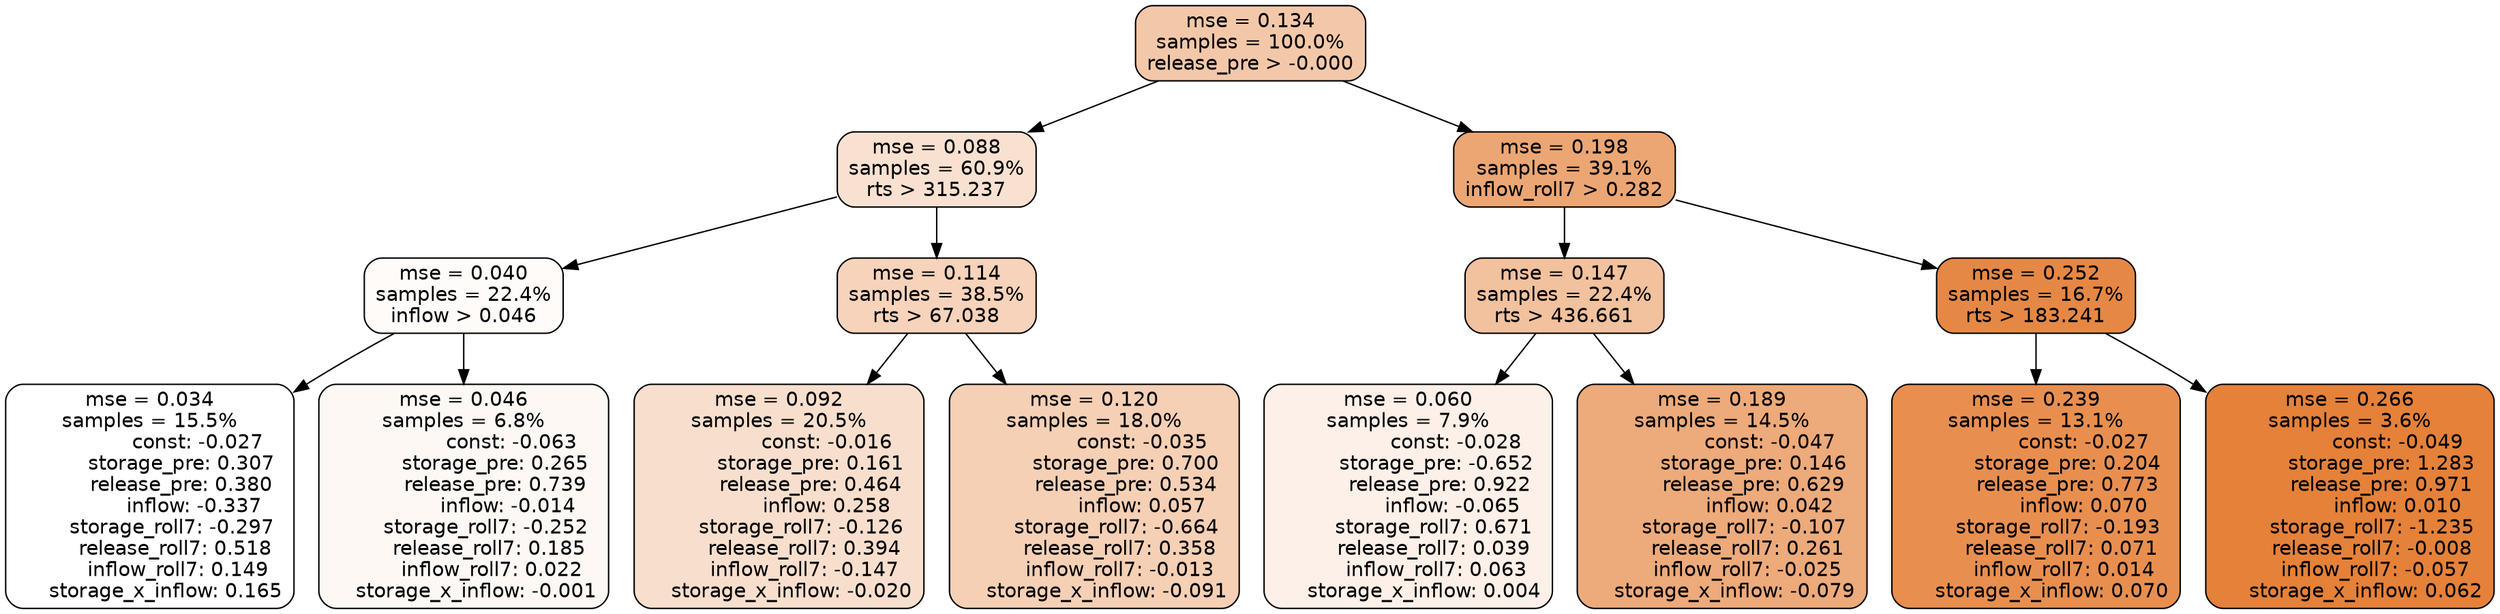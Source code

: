 digraph tree {
node [shape=rectangle, style="filled, rounded", color="black", fontname=helvetica] ;
edge [fontname=helvetica] ;
	"0" [label="mse = 0.134
samples = 100.0%
release_pre > -0.000", fillcolor="#f3c8a9"]
	"1" [label="mse = 0.088
samples = 60.9%
rts > 315.237", fillcolor="#f8e1d0"]
	"8" [label="mse = 0.198
samples = 39.1%
inflow_roll7 > 0.282", fillcolor="#eca673"]
	"5" [label="mse = 0.040
samples = 22.4%
inflow > 0.046", fillcolor="#fefbf9"]
	"2" [label="mse = 0.114
samples = 38.5%
rts > 67.038", fillcolor="#f6d3ba"]
	"9" [label="mse = 0.147
samples = 22.4%
rts > 436.661", fillcolor="#f2c19e"]
	"12" [label="mse = 0.252
samples = 16.7%
rts > 183.241", fillcolor="#e68845"]
	"6" [label="mse = 0.034
samples = 15.5%
               const: -0.027
          storage_pre: 0.307
          release_pre: 0.380
              inflow: -0.337
       storage_roll7: -0.297
        release_roll7: 0.518
         inflow_roll7: 0.149
     storage_x_inflow: 0.165", fillcolor="#ffffff"]
	"7" [label="mse = 0.046
samples = 6.8%
               const: -0.063
          storage_pre: 0.265
          release_pre: 0.739
              inflow: -0.014
       storage_roll7: -0.252
        release_roll7: 0.185
         inflow_roll7: 0.022
    storage_x_inflow: -0.001", fillcolor="#fdf8f4"]
	"3" [label="mse = 0.092
samples = 20.5%
               const: -0.016
          storage_pre: 0.161
          release_pre: 0.464
               inflow: 0.258
       storage_roll7: -0.126
        release_roll7: 0.394
        inflow_roll7: -0.147
    storage_x_inflow: -0.020", fillcolor="#f8dfcd"]
	"4" [label="mse = 0.120
samples = 18.0%
               const: -0.035
          storage_pre: 0.700
          release_pre: 0.534
               inflow: 0.057
       storage_roll7: -0.664
        release_roll7: 0.358
        inflow_roll7: -0.013
    storage_x_inflow: -0.091", fillcolor="#f5d0b5"]
	"11" [label="mse = 0.060
samples = 7.9%
               const: -0.028
         storage_pre: -0.652
          release_pre: 0.922
              inflow: -0.065
        storage_roll7: 0.671
        release_roll7: 0.039
         inflow_roll7: 0.063
     storage_x_inflow: 0.004", fillcolor="#fcf0e8"]
	"10" [label="mse = 0.189
samples = 14.5%
               const: -0.047
          storage_pre: 0.146
          release_pre: 0.629
               inflow: 0.042
       storage_roll7: -0.107
        release_roll7: 0.261
        inflow_roll7: -0.025
    storage_x_inflow: -0.079", fillcolor="#edaa7a"]
	"13" [label="mse = 0.239
samples = 13.1%
               const: -0.027
          storage_pre: 0.204
          release_pre: 0.773
               inflow: 0.070
       storage_roll7: -0.193
        release_roll7: 0.071
         inflow_roll7: 0.014
     storage_x_inflow: 0.070", fillcolor="#e88f50"]
	"14" [label="mse = 0.266
samples = 3.6%
               const: -0.049
          storage_pre: 1.283
          release_pre: 0.971
               inflow: 0.010
       storage_roll7: -1.235
       release_roll7: -0.008
        inflow_roll7: -0.057
     storage_x_inflow: 0.062", fillcolor="#e58139"]

	"0" -> "1"
	"0" -> "8"
	"1" -> "2"
	"1" -> "5"
	"8" -> "9"
	"8" -> "12"
	"5" -> "6"
	"5" -> "7"
	"2" -> "3"
	"2" -> "4"
	"9" -> "10"
	"9" -> "11"
	"12" -> "13"
	"12" -> "14"
}